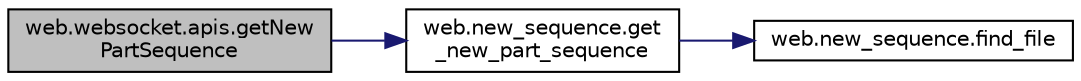 digraph "web.websocket.apis.getNewPartSequence"
{
  edge [fontname="Helvetica",fontsize="10",labelfontname="Helvetica",labelfontsize="10"];
  node [fontname="Helvetica",fontsize="10",shape=record];
  rankdir="LR";
  Node1 [label="web.websocket.apis.getNew\lPartSequence",height=0.2,width=0.4,color="black", fillcolor="grey75", style="filled" fontcolor="black"];
  Node1 -> Node2 [color="midnightblue",fontsize="10",style="solid"];
  Node2 [label="web.new_sequence.get\l_new_part_sequence",height=0.2,width=0.4,color="black", fillcolor="white", style="filled",URL="$namespaceweb_1_1new__sequence.html#a30bc3808f9e697750a7ea56e31ae9c79"];
  Node2 -> Node3 [color="midnightblue",fontsize="10",style="solid"];
  Node3 [label="web.new_sequence.find_file",height=0.2,width=0.4,color="black", fillcolor="white", style="filled",URL="$namespaceweb_1_1new__sequence.html#a8e5d63273e46f10036e2134a18ca1317"];
}
